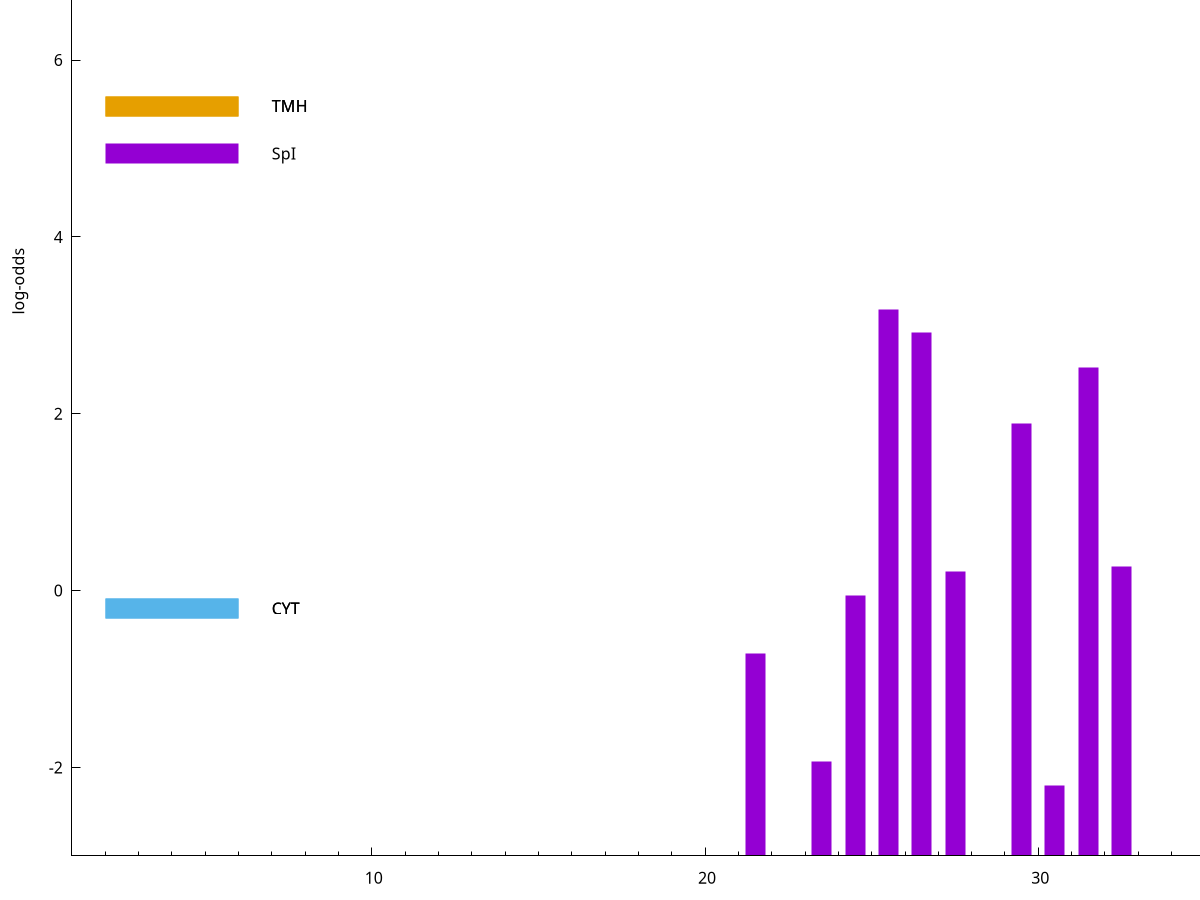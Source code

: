 set title "LipoP predictions for SRR5666568.gff"
set size 2., 1.4
set xrange [1:70] 
set mxtics 10
set yrange [-3:10]
set y2range [0:13]
set ylabel "log-odds"
set term postscript eps color solid "Helvetica" 30
set output "SRR5666568.gff409.eps"
set arrow from 2,5.47942 to 6,5.47942 nohead lt 4 lw 20
set label "TMH" at 7,5.47942
set arrow from 2,4.94346 to 6,4.94346 nohead lt 1 lw 20
set label "SpI" at 7,4.94346
set arrow from 2,-0.200913 to 6,-0.200913 nohead lt 3 lw 20
set label "CYT" at 7,-0.200913
set arrow from 2,-0.200913 to 6,-0.200913 nohead lt 3 lw 20
set label "CYT" at 7,-0.200913
set arrow from 2,5.47942 to 6,5.47942 nohead lt 4 lw 20
set label "TMH" at 7,5.47942
# NOTE: The scores below are the log-odds scores with the threshold
# NOTE: subtracted (a hack to make gnuplot make the histogram all
# NOTE: look nice).
plot "-" axes x1y2 title "" with impulses lt 1 lw 20
25.500000 6.175470
26.500000 5.920530
31.500000 5.528050
29.500000 4.886660
32.500000 3.270499
27.500000 3.215865
24.500000 2.945950
21.500000 2.285796
23.500000 1.069240
30.500000 0.794870
e
exit
